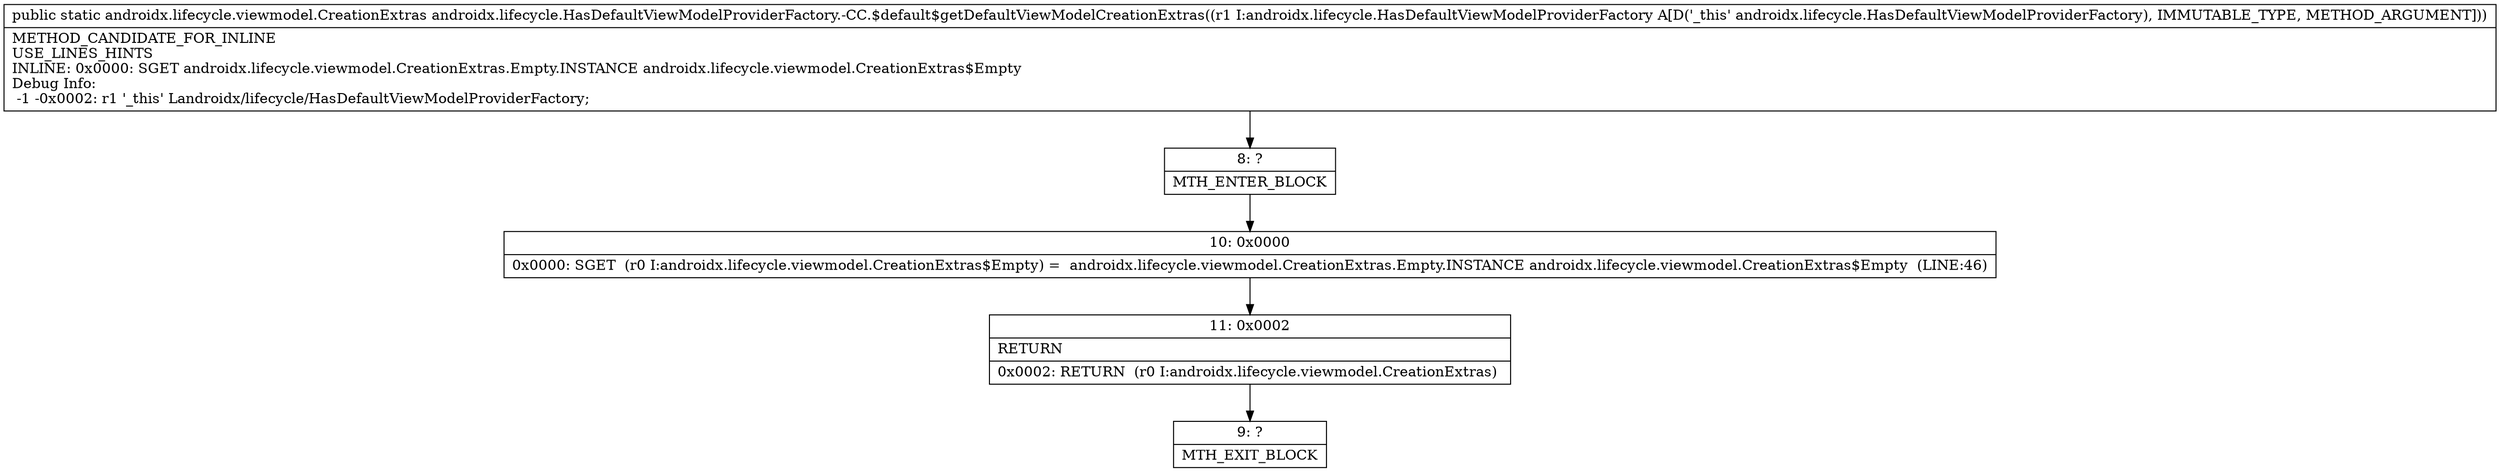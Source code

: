 digraph "CFG forandroidx.lifecycle.HasDefaultViewModelProviderFactory.\-CC.$default$getDefaultViewModelCreationExtras(Landroidx\/lifecycle\/HasDefaultViewModelProviderFactory;)Landroidx\/lifecycle\/viewmodel\/CreationExtras;" {
Node_8 [shape=record,label="{8\:\ ?|MTH_ENTER_BLOCK\l}"];
Node_10 [shape=record,label="{10\:\ 0x0000|0x0000: SGET  (r0 I:androidx.lifecycle.viewmodel.CreationExtras$Empty) =  androidx.lifecycle.viewmodel.CreationExtras.Empty.INSTANCE androidx.lifecycle.viewmodel.CreationExtras$Empty  (LINE:46)\l}"];
Node_11 [shape=record,label="{11\:\ 0x0002|RETURN\l|0x0002: RETURN  (r0 I:androidx.lifecycle.viewmodel.CreationExtras) \l}"];
Node_9 [shape=record,label="{9\:\ ?|MTH_EXIT_BLOCK\l}"];
MethodNode[shape=record,label="{public static androidx.lifecycle.viewmodel.CreationExtras androidx.lifecycle.HasDefaultViewModelProviderFactory.\-CC.$default$getDefaultViewModelCreationExtras((r1 I:androidx.lifecycle.HasDefaultViewModelProviderFactory A[D('_this' androidx.lifecycle.HasDefaultViewModelProviderFactory), IMMUTABLE_TYPE, METHOD_ARGUMENT]))  | METHOD_CANDIDATE_FOR_INLINE\lUSE_LINES_HINTS\lINLINE: 0x0000: SGET   androidx.lifecycle.viewmodel.CreationExtras.Empty.INSTANCE androidx.lifecycle.viewmodel.CreationExtras$Empty\lDebug Info:\l  \-1 \-0x0002: r1 '_this' Landroidx\/lifecycle\/HasDefaultViewModelProviderFactory;\l}"];
MethodNode -> Node_8;Node_8 -> Node_10;
Node_10 -> Node_11;
Node_11 -> Node_9;
}

